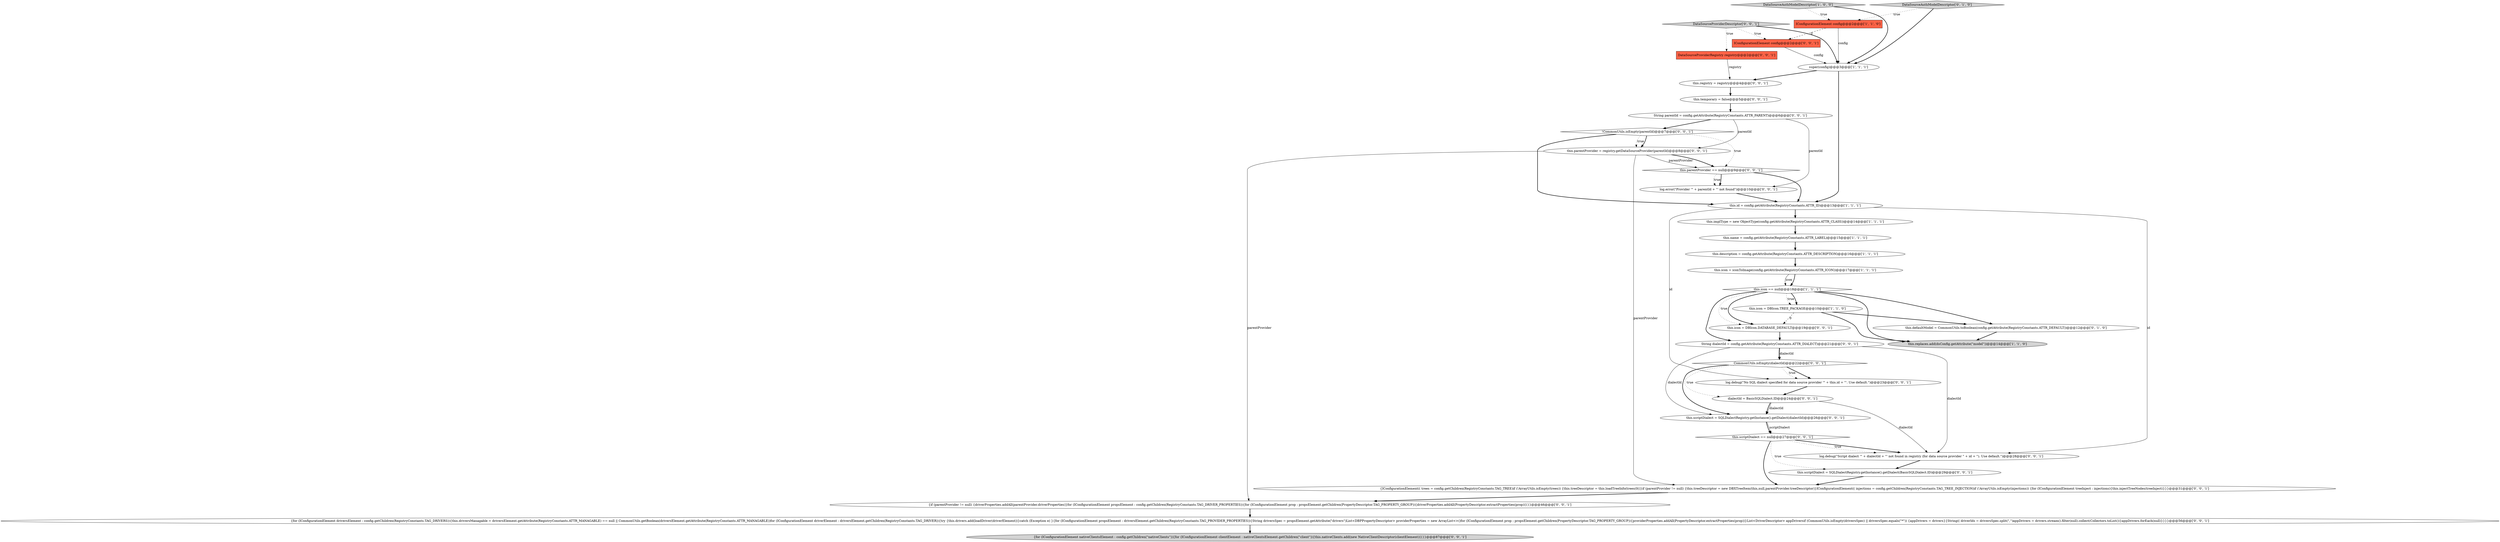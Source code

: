 digraph {
4 [style = filled, label = "this.icon == null@@@18@@@['1', '1', '1']", fillcolor = white, shape = diamond image = "AAA0AAABBB1BBB"];
26 [style = filled, label = "this.registry = registry@@@4@@@['0', '0', '1']", fillcolor = white, shape = ellipse image = "AAA0AAABBB3BBB"];
11 [style = filled, label = "this.defaultModel = CommonUtils.toBoolean(config.getAttribute(RegistryConstants.ATTR_DEFAULT))@@@12@@@['0', '1', '0']", fillcolor = white, shape = ellipse image = "AAA1AAABBB2BBB"];
2 [style = filled, label = "this.implType = new ObjectType(config.getAttribute(RegistryConstants.ATTR_CLASS))@@@14@@@['1', '1', '1']", fillcolor = white, shape = ellipse image = "AAA0AAABBB1BBB"];
6 [style = filled, label = "this.id = config.getAttribute(RegistryConstants.ATTR_ID)@@@13@@@['1', '1', '1']", fillcolor = white, shape = ellipse image = "AAA0AAABBB1BBB"];
13 [style = filled, label = "DataSourceProviderDescriptor['0', '0', '1']", fillcolor = lightgray, shape = diamond image = "AAA0AAABBB3BBB"];
17 [style = filled, label = "log.debug(\"Script dialect '\" + dialectId + \"' not found in registry (for data source provider \" + id + \"). Use default.\")@@@28@@@['0', '0', '1']", fillcolor = white, shape = ellipse image = "AAA0AAABBB3BBB"];
19 [style = filled, label = "this.parentProvider = registry.getDataSourceProvider(parentId)@@@8@@@['0', '0', '1']", fillcolor = white, shape = ellipse image = "AAA0AAABBB3BBB"];
23 [style = filled, label = "this.icon = DBIcon.DATABASE_DEFAULT@@@19@@@['0', '0', '1']", fillcolor = white, shape = ellipse image = "AAA0AAABBB3BBB"];
3 [style = filled, label = "IConfigurationElement config@@@2@@@['1', '1', '0']", fillcolor = tomato, shape = box image = "AAA0AAABBB1BBB"];
15 [style = filled, label = "{for (IConfigurationElement driversElement : config.getChildren(RegistryConstants.TAG_DRIVERS)){this.driversManagable = driversElement.getAttribute(RegistryConstants.ATTR_MANAGABLE) == null || CommonUtils.getBoolean(driversElement.getAttribute(RegistryConstants.ATTR_MANAGABLE))for (IConfigurationElement driverElement : driversElement.getChildren(RegistryConstants.TAG_DRIVER)){try {this.drivers.add(loadDriver(driverElement))}catch (Exception e) }{for (IConfigurationElement propsElement : driversElement.getChildren(RegistryConstants.TAG_PROVIDER_PROPERTIES)){String driversSpec = propsElement.getAttribute(\"drivers\")List<DBPPropertyDescriptor> providerProperties = new ArrayList<>()for (IConfigurationElement prop : propsElement.getChildren(PropertyDescriptor.TAG_PROPERTY_GROUP)){providerProperties.addAll(PropertyDescriptor.extractProperties(prop))}List<DriverDescriptor> appDriversif (CommonUtils.isEmpty(driversSpec) || driversSpec.equals(\"*\")) {appDrivers = drivers}{String(( driverIds = driversSpec.split(\",\")appDrivers = drivers.stream().filter(null).collect(Collectors.toList())}appDrivers.forEach(null)}}}}@@@56@@@['0', '0', '1']", fillcolor = white, shape = ellipse image = "AAA0AAABBB3BBB"];
30 [style = filled, label = "String dialectId = config.getAttribute(RegistryConstants.ATTR_DIALECT)@@@21@@@['0', '0', '1']", fillcolor = white, shape = ellipse image = "AAA0AAABBB3BBB"];
9 [style = filled, label = "this.name = config.getAttribute(RegistryConstants.ATTR_LABEL)@@@15@@@['1', '1', '1']", fillcolor = white, shape = ellipse image = "AAA0AAABBB1BBB"];
0 [style = filled, label = "this.icon = iconToImage(config.getAttribute(RegistryConstants.ATTR_ICON))@@@17@@@['1', '1', '1']", fillcolor = white, shape = ellipse image = "AAA0AAABBB1BBB"];
10 [style = filled, label = "DataSourceAuthModelDescriptor['1', '0', '0']", fillcolor = lightgray, shape = diamond image = "AAA0AAABBB1BBB"];
34 [style = filled, label = "this.scriptDialect == null@@@27@@@['0', '0', '1']", fillcolor = white, shape = diamond image = "AAA0AAABBB3BBB"];
8 [style = filled, label = "this.replaces.add(dsConfig.getAttribute(\"model\"))@@@14@@@['1', '1', '0']", fillcolor = lightgray, shape = ellipse image = "AAA0AAABBB1BBB"];
7 [style = filled, label = "this.description = config.getAttribute(RegistryConstants.ATTR_DESCRIPTION)@@@16@@@['1', '1', '1']", fillcolor = white, shape = ellipse image = "AAA0AAABBB1BBB"];
1 [style = filled, label = "this.icon = DBIcon.TREE_PACKAGE@@@10@@@['1', '1', '0']", fillcolor = white, shape = ellipse image = "AAA0AAABBB1BBB"];
5 [style = filled, label = "super(config)@@@3@@@['1', '1', '1']", fillcolor = white, shape = ellipse image = "AAA0AAABBB1BBB"];
27 [style = filled, label = "{IConfigurationElement(( trees = config.getChildren(RegistryConstants.TAG_TREE)if (!ArrayUtils.isEmpty(trees)) {this.treeDescriptor = this.loadTreeInfo(trees(0()}if (parentProvider != null) {this.treeDescriptor = new DBXTreeItem(this,null,parentProvider.treeDescriptor)}IConfigurationElement(( injections = config.getChildren(RegistryConstants.TAG_TREE_INJECTION)if (!ArrayUtils.isEmpty(injections)) {for (IConfigurationElement treeInject : injections){this.injectTreeNodes(treeInject)}}}@@@31@@@['0', '0', '1']", fillcolor = white, shape = ellipse image = "AAA0AAABBB3BBB"];
33 [style = filled, label = "this.parentProvider == null@@@9@@@['0', '0', '1']", fillcolor = white, shape = diamond image = "AAA0AAABBB3BBB"];
24 [style = filled, label = "{if (parentProvider != null) {driverProperties.addAll(parentProvider.driverProperties)}for (IConfigurationElement propsElement : config.getChildren(RegistryConstants.TAG_DRIVER_PROPERTIES)){for (IConfigurationElement prop : propsElement.getChildren(PropertyDescriptor.TAG_PROPERTY_GROUP)){driverProperties.addAll(PropertyDescriptor.extractProperties(prop))}}}@@@46@@@['0', '0', '1']", fillcolor = white, shape = ellipse image = "AAA0AAABBB3BBB"];
14 [style = filled, label = "CommonUtils.isEmpty(dialectId)@@@22@@@['0', '0', '1']", fillcolor = white, shape = diamond image = "AAA0AAABBB3BBB"];
22 [style = filled, label = "log.error(\"Provider '\" + parentId + \"' not found\")@@@10@@@['0', '0', '1']", fillcolor = white, shape = ellipse image = "AAA0AAABBB3BBB"];
25 [style = filled, label = "DataSourceProviderRegistry registry@@@2@@@['0', '0', '1']", fillcolor = tomato, shape = box image = "AAA0AAABBB3BBB"];
20 [style = filled, label = "dialectId = BasicSQLDialect.ID@@@24@@@['0', '0', '1']", fillcolor = white, shape = ellipse image = "AAA0AAABBB3BBB"];
31 [style = filled, label = "IConfigurationElement config@@@2@@@['0', '0', '1']", fillcolor = tomato, shape = box image = "AAA0AAABBB3BBB"];
35 [style = filled, label = "log.debug(\"No SQL dialect specified for data source provider '\" + this.id + \"'. Use default.\")@@@23@@@['0', '0', '1']", fillcolor = white, shape = ellipse image = "AAA0AAABBB3BBB"];
12 [style = filled, label = "DataSourceAuthModelDescriptor['0', '1', '0']", fillcolor = lightgray, shape = diamond image = "AAA0AAABBB2BBB"];
32 [style = filled, label = "!CommonUtils.isEmpty(parentId)@@@7@@@['0', '0', '1']", fillcolor = white, shape = diamond image = "AAA0AAABBB3BBB"];
21 [style = filled, label = "this.scriptDialect = SQLDialectRegistry.getInstance().getDialect(dialectId)@@@26@@@['0', '0', '1']", fillcolor = white, shape = ellipse image = "AAA0AAABBB3BBB"];
28 [style = filled, label = "{for (IConfigurationElement nativeClientsElement : config.getChildren(\"nativeClients\")){for (IConfigurationElement clientElement : nativeClientsElement.getChildren(\"client\")){this.nativeClients.add(new NativeClientDescriptor(clientElement))}}}@@@87@@@['0', '0', '1']", fillcolor = lightgray, shape = ellipse image = "AAA0AAABBB3BBB"];
18 [style = filled, label = "this.temporary = false@@@5@@@['0', '0', '1']", fillcolor = white, shape = ellipse image = "AAA0AAABBB3BBB"];
29 [style = filled, label = "this.scriptDialect = SQLDialectRegistry.getInstance().getDialect(BasicSQLDialect.ID)@@@29@@@['0', '0', '1']", fillcolor = white, shape = ellipse image = "AAA0AAABBB3BBB"];
16 [style = filled, label = "String parentId = config.getAttribute(RegistryConstants.ATTR_PARENT)@@@6@@@['0', '0', '1']", fillcolor = white, shape = ellipse image = "AAA0AAABBB3BBB"];
23->30 [style = bold, label=""];
1->23 [style = dashed, label="0"];
34->29 [style = dotted, label="true"];
26->18 [style = bold, label=""];
29->27 [style = bold, label=""];
13->5 [style = bold, label=""];
0->4 [style = bold, label=""];
13->31 [style = dotted, label="true"];
10->3 [style = dotted, label="true"];
3->5 [style = solid, label="config"];
14->35 [style = bold, label=""];
22->6 [style = bold, label=""];
14->21 [style = bold, label=""];
4->11 [style = bold, label=""];
33->22 [style = dotted, label="true"];
24->15 [style = bold, label=""];
19->33 [style = solid, label="parentProvider"];
1->8 [style = bold, label=""];
14->35 [style = dotted, label="true"];
31->5 [style = solid, label="config"];
3->31 [style = dashed, label="0"];
4->8 [style = bold, label=""];
4->1 [style = dotted, label="true"];
30->21 [style = solid, label="dialectId"];
16->22 [style = solid, label="parentId"];
5->26 [style = bold, label=""];
19->33 [style = bold, label=""];
33->6 [style = bold, label=""];
6->2 [style = bold, label=""];
4->1 [style = bold, label=""];
20->17 [style = solid, label="dialectId"];
1->11 [style = bold, label=""];
34->17 [style = bold, label=""];
32->19 [style = dotted, label="true"];
32->33 [style = dotted, label="true"];
20->21 [style = bold, label=""];
15->28 [style = bold, label=""];
2->9 [style = bold, label=""];
12->5 [style = bold, label=""];
33->22 [style = bold, label=""];
27->24 [style = bold, label=""];
13->25 [style = dotted, label="true"];
25->26 [style = solid, label="registry"];
11->8 [style = bold, label=""];
19->27 [style = solid, label="parentProvider"];
19->24 [style = solid, label="parentProvider"];
7->0 [style = bold, label=""];
18->16 [style = bold, label=""];
6->35 [style = solid, label="id"];
16->19 [style = solid, label="parentId"];
32->6 [style = bold, label=""];
34->17 [style = dotted, label="true"];
4->23 [style = bold, label=""];
14->20 [style = dotted, label="true"];
21->34 [style = bold, label=""];
0->4 [style = solid, label="icon"];
4->23 [style = dotted, label="true"];
20->21 [style = solid, label="dialectId"];
6->17 [style = solid, label="id"];
34->27 [style = bold, label=""];
30->14 [style = solid, label="dialectId"];
30->17 [style = solid, label="dialectId"];
30->14 [style = bold, label=""];
21->34 [style = solid, label="scriptDialect"];
4->30 [style = bold, label=""];
10->5 [style = bold, label=""];
32->19 [style = bold, label=""];
17->29 [style = bold, label=""];
5->6 [style = bold, label=""];
12->3 [style = dotted, label="true"];
16->32 [style = bold, label=""];
35->20 [style = bold, label=""];
9->7 [style = bold, label=""];
}
